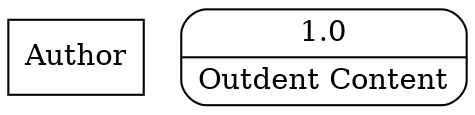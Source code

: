 digraph dfd2{ 
node[shape=record]
200 [label="Author" shape=box];
201 [label="{<f0> 1.0|<f1> Outdent Content }" shape=Mrecord];
}